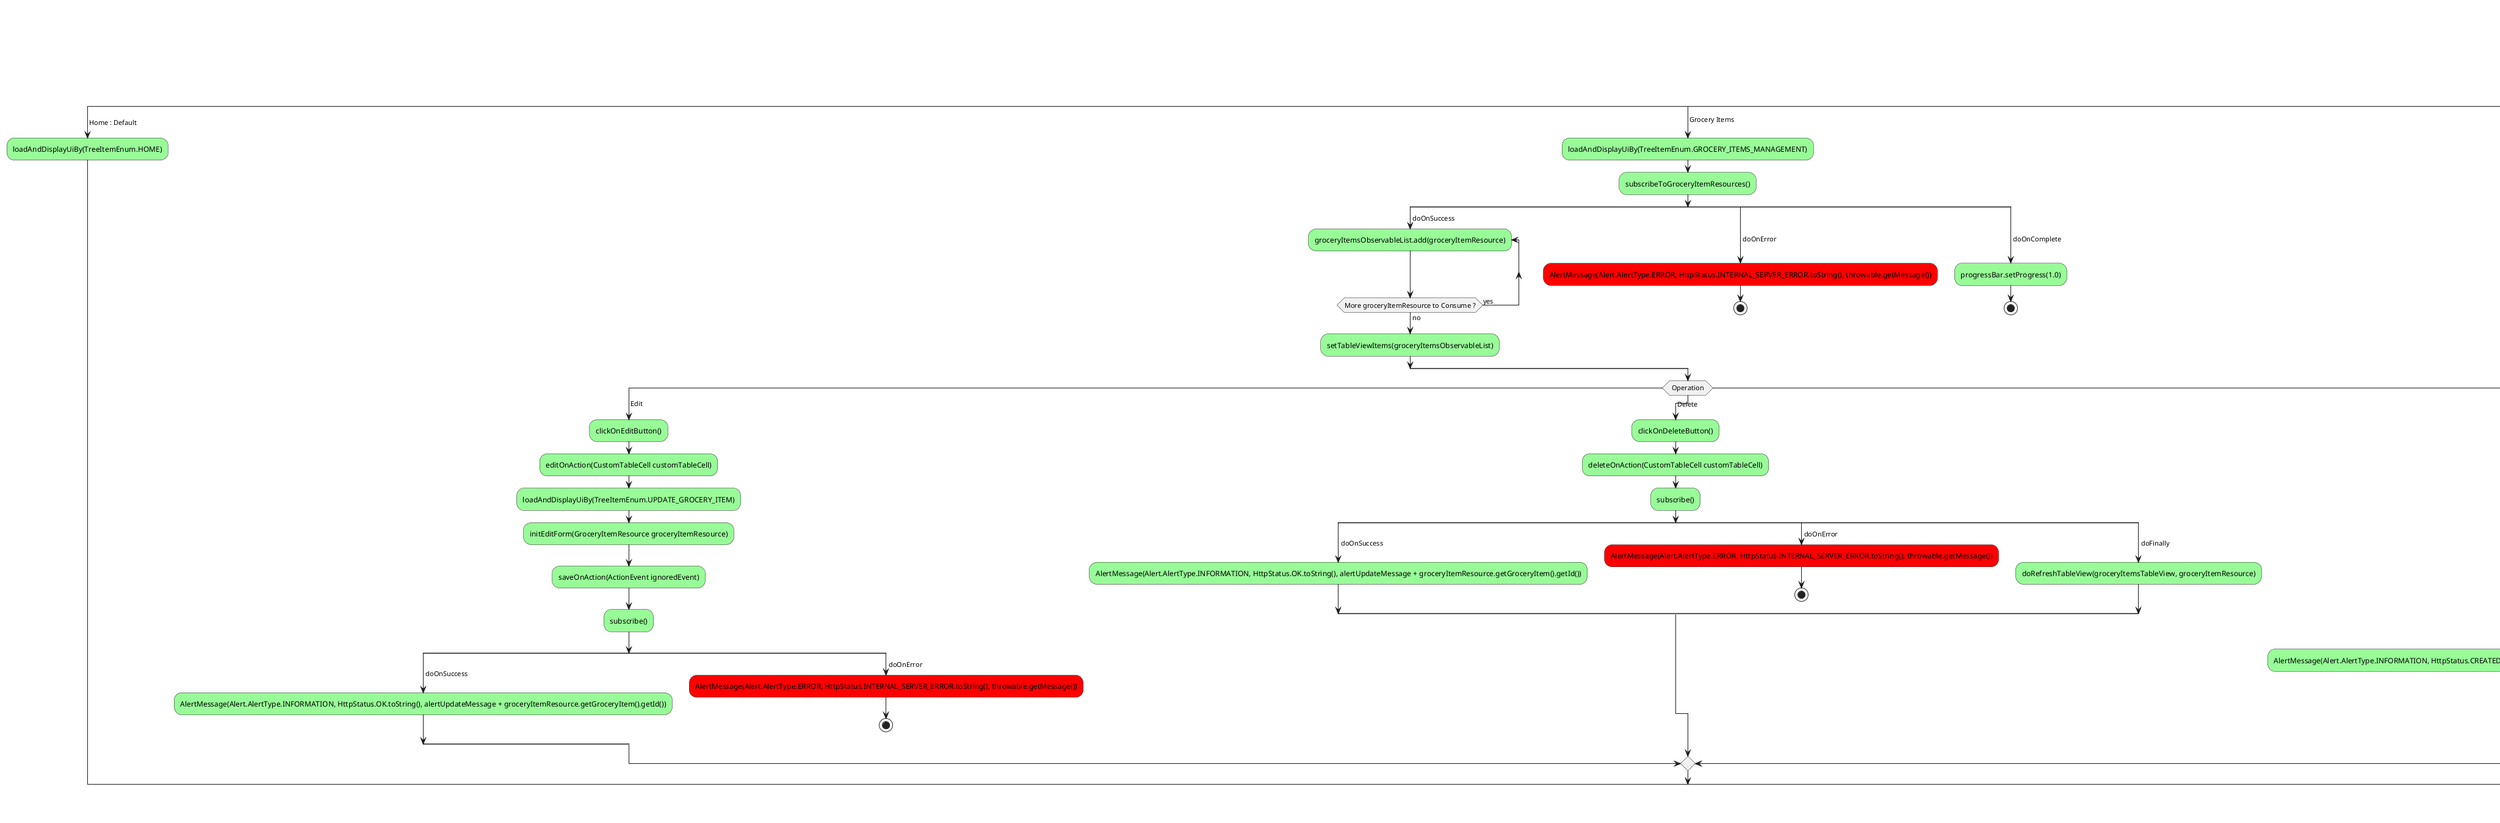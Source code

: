 @startuml
'https://plantuml.com/activity-diagram-beta

start

:GroceryItemsManagementUiMainFxmlController;

:initTreeView();

switch ( groceryItemsManagementTreeView.getSelectionModel().getSelectedItem() )
        case ( Home : Default )
            #palegreen:loadAndDisplayUiBy(TreeItemEnum.HOME);
        case ( Grocery Items )
            #palegreen:loadAndDisplayUiBy(TreeItemEnum.GROCERY_ITEMS_MANAGEMENT);
            #palegreen:subscribeToGroceryItemResources();
            split
                -> doOnSuccess;
                #palegreen:repeat:groceryItemsObservableList.add(groceryItemResource);
                repeat while (More groceryItemResource to Consume ?) is (yes) not (no)
                #palegreen:setTableViewItems(groceryItemsObservableList);
            split again
                -> doOnError;
                #red:AlertMessage(Alert.AlertType.ERROR, HttpStatus.INTERNAL_SERVER_ERROR.toString(), throwable.getMessage());
                stop
            split again
                -> doOnComplete;
                #palegreen:progressBar.setProgress(1.0);
                stop
            end split
            switch ( Operation )
                case ( Edit )
                    #palegreen:clickOnEditButton();
                    #palegreen:editOnAction(CustomTableCell customTableCell);
                    #palegreen:loadAndDisplayUiBy(TreeItemEnum.UPDATE_GROCERY_ITEM);
                    #palegreen:initEditForm(GroceryItemResource groceryItemResource);
                    #palegreen:saveOnAction(ActionEvent ignoredEvent);
                    #palegreen:subscribe();
                    split
                    -> doOnSuccess;
                    #palegreen:AlertMessage(Alert.AlertType.INFORMATION, HttpStatus.OK.toString(), alertUpdateMessage + groceryItemResource.getGroceryItem().getId());

                    split again
                    -> doOnError;
                    #red:AlertMessage(Alert.AlertType.ERROR, HttpStatus.INTERNAL_SERVER_ERROR.toString(), throwable.getMessage());
                    stop
                    end split
                case ( Delete )
                    #palegreen:clickOnDeleteButton();
                    #palegreen:deleteOnAction(CustomTableCell customTableCell);
                    #palegreen:subscribe();
                    split
                     -> doOnSuccess;
                    #palegreen:AlertMessage(Alert.AlertType.INFORMATION, HttpStatus.OK.toString(), alertUpdateMessage + groceryItemResource.getGroceryItem().getId());
                    split again
                    -> doOnError;
                    #red:AlertMessage(Alert.AlertType.ERROR, HttpStatus.INTERNAL_SERVER_ERROR.toString(), throwable.getMessage());
                    stop
                    split again
                    -> doFinally;
                    #palegreen:doRefreshTableView(groceryItemsTableView, groceryItemResource);
                    end split
                case ( Create New Item )
                    #palegreen:clickOnInsertNewGroceryItemButton();
                    #palegreen:insertOnAction(ActionEvent ignoredEvent);
                    #palegreen:loadAndDisplayUiBy(TreeItemEnum.ADD_GROCERY_ITEM);
                    #palegreen:registerOnAction(ActionEvent ignoredEvent);
                    #palegreen:subscribe();
                    split
                     -> doOnSuccess;
                    #palegreen:AlertMessage(Alert.AlertType.INFORMATION, HttpStatus.CREATED.toString(), alertRegisterMessage + groceryItemResource.getGroceryItem().getId());

                    split again
                    -> doOnError;
                    #red:AlertMessage(Alert.AlertType.ERROR, HttpStatus.INTERNAL_SERVER_ERROR.toString(), throwable.getMessage());
                    stop
                    end split
            endswitch
        case ( Swagger )
            #palegreen:loadAndDisplayUiBy(TreeItemEnum.SWAGGER_UI);
            #palegreen:webView.getEngine().load(swaggerUiUrl);
            if(SWAGGER_UI loaded ?) then (no)
                #red:AlertMessage(Alert.AlertType.ERROR, HttpStatus.INTERNAL_SERVER_ERROR.toString(), throwable.getMessage());
                stop
            else (yes)
            #palegreen:displaySWAGGER_UI;
            endif
            switch ( Operation )
                case ( onUrlClickAction )
                    #palegreen:showDocument(swaggerUiUrl);
                     note right: Opens the specified URI in a new browser window or tab.
                case ( NONE )
            endswitch
        case ( Zipkin )
            #palegreen:loadAndDisplayUiBy(TreeItemEnum.ZIPKIN_UI);
            #palegreen:webView.getEngine().load(zipkinUrl);
             if(ZIPKIN_UI loaded ?) then (no)
                #red:AlertMessage(Alert.AlertType.ERROR, HttpStatus.INTERNAL_SERVER_ERROR.toString(), throwable.getMessage());
                stop
             else (yes)
                #palegreen:displayZIPKIN_UI;
             endif
             switch ( Operation )
                case ( onUrlClickAction )
                   #palegreen:showDocument(zipkinUrl);
                   note right: Opens the specified URI in a new browser window or tab.
                case ( NONE )
             endswitch
        case ( Documentation )
            #palegreen:loadAndDisplayUiBy(TreeItemEnum.GITHUB_DOCUMENTATION);
            #palegreen:webView.getEngine().load(githubDocumentationUrl);
             if(GITHUB_DOCUMENTATION loaded ?) then (no)
                #red:AlertMessage(Alert.AlertType.ERROR, HttpStatus.INTERNAL_SERVER_ERROR.toString(), throwable.getMessage());
                stop
             else (yes)
                #palegreen:displayGITHUB_DOCUMENTATION;
             endif
             switch ( Operation )
                case ( onUrlClickAction )
                   #palegreen:showDocument(githubDocumentationUrl);
                   note right: Opens the specified URI in a new browser window or tab.
                case ( NONE )
             endswitch
        case ( License )
            #palegreen:loadAndDisplayUiBy(TreeItemEnum.LICENSE);
            #palegreen:webView.getEngine().load(creativeCommonsUrl);
             if(LICENSE loaded ?) then (no)
                #red:AlertMessage(Alert.AlertType.ERROR, HttpStatus.INTERNAL_SERVER_ERROR.toString(), throwable.getMessage());
                stop
             else (yes)
                #palegreen:displayLICENSE;
             endif
             switch ( Operation )
                case ( onUrlClickAction )
                   #palegreen:showDocument(creativeCommonsUrl);
                   note right: Opens the specified URI in a new browser window or tab.
                case ( NONE )
             endswitch
        case ( About Me )
            #palegreen:loadAndDisplayUiBy(TreeItemEnum.ABOUT_ME);
            #palegreen:webView.getEngine().load(websiteUrl);
             if(BOUT_ME loaded ?) then (no)
                #red:AlertMessage(Alert.AlertType.ERROR, HttpStatus.INTERNAL_SERVER_ERROR.toString(), throwable.getMessage());
                stop
             else (yes)
                #palegreen:displayBOUT_ME;
             endif
             switch ( Operation )
                case ( onUrlClickAction )
                   #palegreen:showDocument(websiteUrl);
                   note right: Opens the specified URI in a new browser window or tab.
                case ( NONE )
             endswitch
endswitch

stop

@enduml
